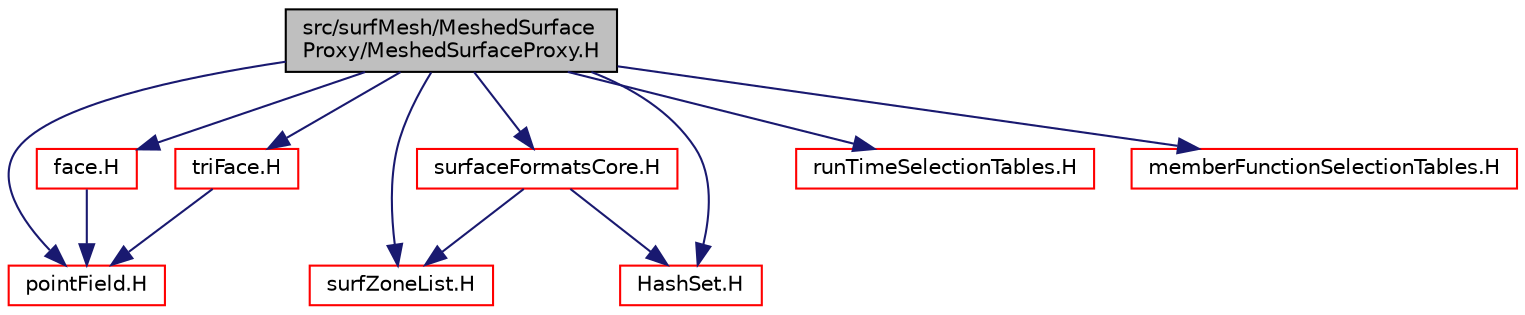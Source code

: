 digraph "src/surfMesh/MeshedSurfaceProxy/MeshedSurfaceProxy.H"
{
  bgcolor="transparent";
  edge [fontname="Helvetica",fontsize="10",labelfontname="Helvetica",labelfontsize="10"];
  node [fontname="Helvetica",fontsize="10",shape=record];
  Node1 [label="src/surfMesh/MeshedSurface\lProxy/MeshedSurfaceProxy.H",height=0.2,width=0.4,color="black", fillcolor="grey75", style="filled", fontcolor="black"];
  Node1 -> Node2 [color="midnightblue",fontsize="10",style="solid",fontname="Helvetica"];
  Node2 [label="pointField.H",height=0.2,width=0.4,color="red",URL="$a08801.html"];
  Node1 -> Node3 [color="midnightblue",fontsize="10",style="solid",fontname="Helvetica"];
  Node3 [label="face.H",height=0.2,width=0.4,color="red",URL="$a08554.html"];
  Node3 -> Node2 [color="midnightblue",fontsize="10",style="solid",fontname="Helvetica"];
  Node1 -> Node4 [color="midnightblue",fontsize="10",style="solid",fontname="Helvetica"];
  Node4 [label="triFace.H",height=0.2,width=0.4,color="red",URL="$a08569.html"];
  Node4 -> Node2 [color="midnightblue",fontsize="10",style="solid",fontname="Helvetica"];
  Node1 -> Node5 [color="midnightblue",fontsize="10",style="solid",fontname="Helvetica"];
  Node5 [label="surfZoneList.H",height=0.2,width=0.4,color="red",URL="$a09929.html"];
  Node1 -> Node6 [color="midnightblue",fontsize="10",style="solid",fontname="Helvetica"];
  Node6 [label="surfaceFormatsCore.H",height=0.2,width=0.4,color="red",URL="$a09890.html"];
  Node6 -> Node7 [color="midnightblue",fontsize="10",style="solid",fontname="Helvetica"];
  Node7 [label="HashSet.H",height=0.2,width=0.4,color="red",URL="$a07602.html"];
  Node6 -> Node5 [color="midnightblue",fontsize="10",style="solid",fontname="Helvetica"];
  Node1 -> Node8 [color="midnightblue",fontsize="10",style="solid",fontname="Helvetica"];
  Node8 [label="runTimeSelectionTables.H",height=0.2,width=0.4,color="red",URL="$a07868.html",tooltip="Macros to ease declaration of run-time selection tables. "];
  Node1 -> Node9 [color="midnightblue",fontsize="10",style="solid",fontname="Helvetica"];
  Node9 [label="memberFunctionSelectionTables.H",height=0.2,width=0.4,color="red",URL="$a07870.html"];
  Node1 -> Node7 [color="midnightblue",fontsize="10",style="solid",fontname="Helvetica"];
}

